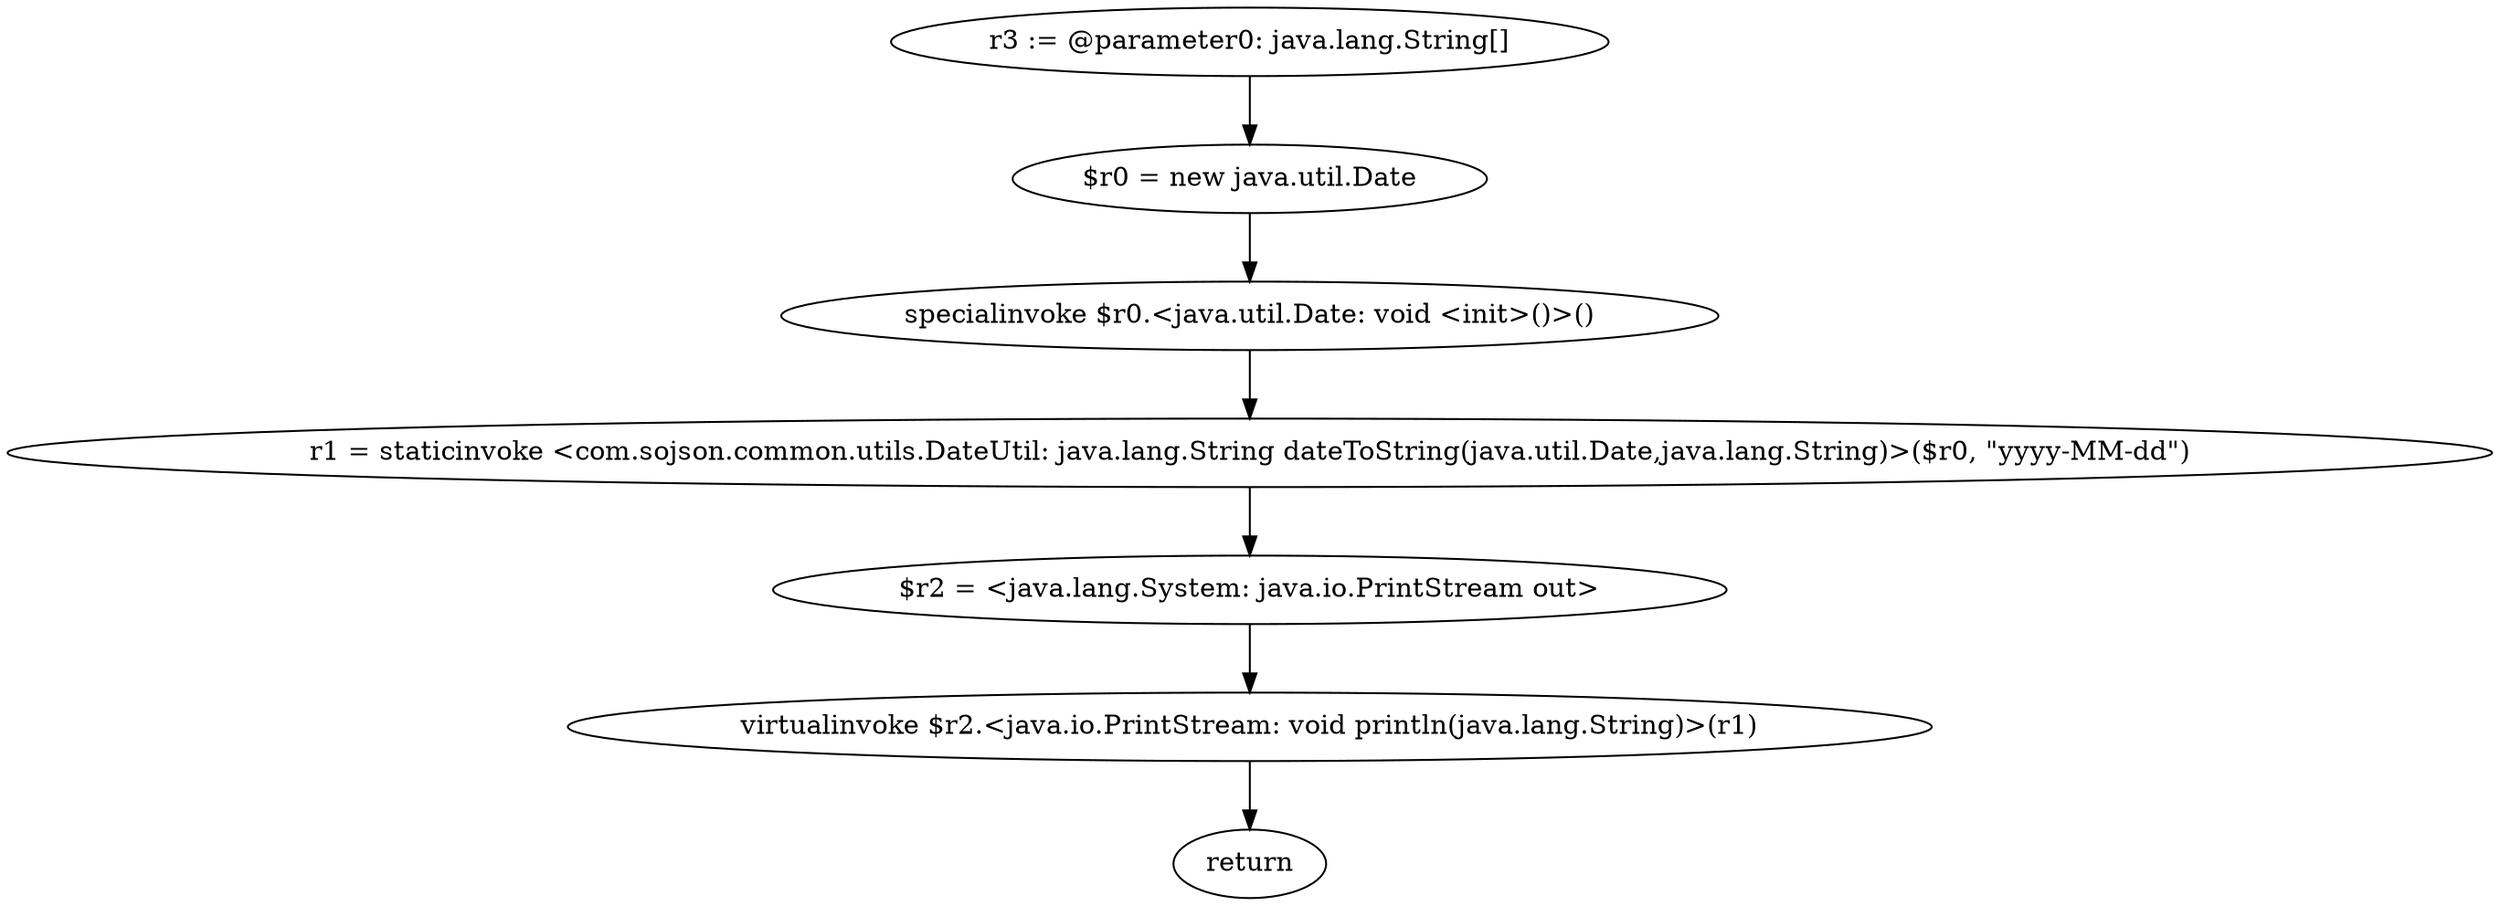 digraph "unitGraph" {
    "r3 := @parameter0: java.lang.String[]"
    "$r0 = new java.util.Date"
    "specialinvoke $r0.<java.util.Date: void <init>()>()"
    "r1 = staticinvoke <com.sojson.common.utils.DateUtil: java.lang.String dateToString(java.util.Date,java.lang.String)>($r0, \"yyyy-MM-dd\")"
    "$r2 = <java.lang.System: java.io.PrintStream out>"
    "virtualinvoke $r2.<java.io.PrintStream: void println(java.lang.String)>(r1)"
    "return"
    "r3 := @parameter0: java.lang.String[]"->"$r0 = new java.util.Date";
    "$r0 = new java.util.Date"->"specialinvoke $r0.<java.util.Date: void <init>()>()";
    "specialinvoke $r0.<java.util.Date: void <init>()>()"->"r1 = staticinvoke <com.sojson.common.utils.DateUtil: java.lang.String dateToString(java.util.Date,java.lang.String)>($r0, \"yyyy-MM-dd\")";
    "r1 = staticinvoke <com.sojson.common.utils.DateUtil: java.lang.String dateToString(java.util.Date,java.lang.String)>($r0, \"yyyy-MM-dd\")"->"$r2 = <java.lang.System: java.io.PrintStream out>";
    "$r2 = <java.lang.System: java.io.PrintStream out>"->"virtualinvoke $r2.<java.io.PrintStream: void println(java.lang.String)>(r1)";
    "virtualinvoke $r2.<java.io.PrintStream: void println(java.lang.String)>(r1)"->"return";
}
